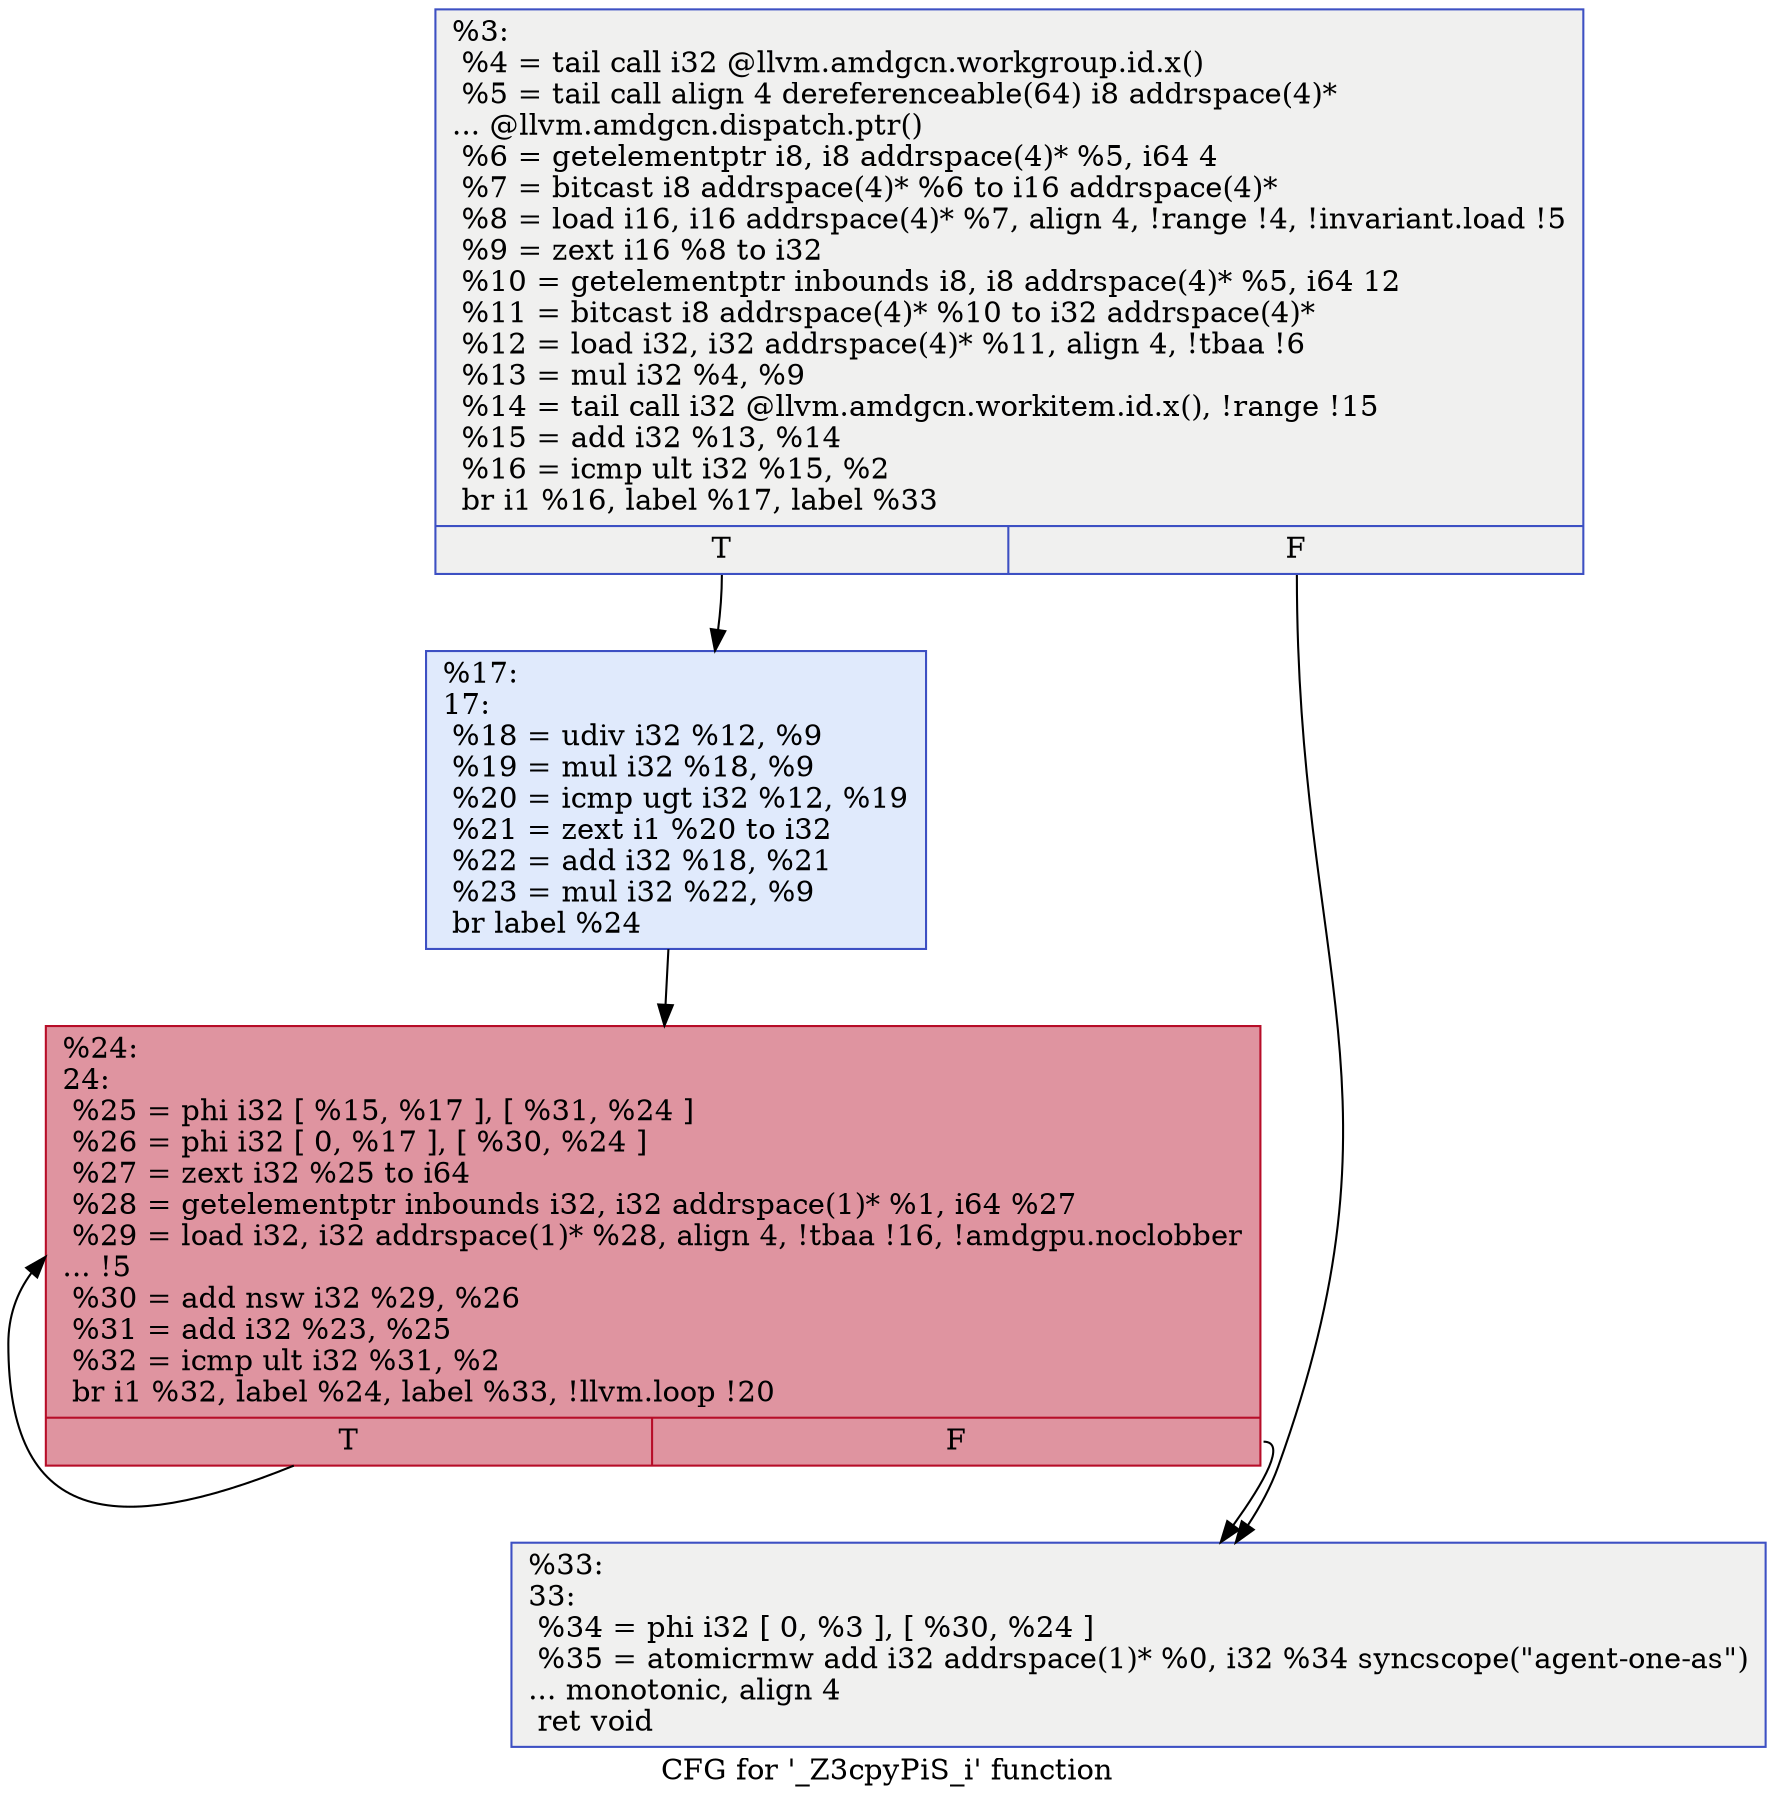 digraph "CFG for '_Z3cpyPiS_i' function" {
	label="CFG for '_Z3cpyPiS_i' function";

	Node0x5db43c0 [shape=record,color="#3d50c3ff", style=filled, fillcolor="#dedcdb70",label="{%3:\l  %4 = tail call i32 @llvm.amdgcn.workgroup.id.x()\l  %5 = tail call align 4 dereferenceable(64) i8 addrspace(4)*\l... @llvm.amdgcn.dispatch.ptr()\l  %6 = getelementptr i8, i8 addrspace(4)* %5, i64 4\l  %7 = bitcast i8 addrspace(4)* %6 to i16 addrspace(4)*\l  %8 = load i16, i16 addrspace(4)* %7, align 4, !range !4, !invariant.load !5\l  %9 = zext i16 %8 to i32\l  %10 = getelementptr inbounds i8, i8 addrspace(4)* %5, i64 12\l  %11 = bitcast i8 addrspace(4)* %10 to i32 addrspace(4)*\l  %12 = load i32, i32 addrspace(4)* %11, align 4, !tbaa !6\l  %13 = mul i32 %4, %9\l  %14 = tail call i32 @llvm.amdgcn.workitem.id.x(), !range !15\l  %15 = add i32 %13, %14\l  %16 = icmp ult i32 %15, %2\l  br i1 %16, label %17, label %33\l|{<s0>T|<s1>F}}"];
	Node0x5db43c0:s0 -> Node0x5db5d20;
	Node0x5db43c0:s1 -> Node0x5db66d0;
	Node0x5db5d20 [shape=record,color="#3d50c3ff", style=filled, fillcolor="#b9d0f970",label="{%17:\l17:                                               \l  %18 = udiv i32 %12, %9\l  %19 = mul i32 %18, %9\l  %20 = icmp ugt i32 %12, %19\l  %21 = zext i1 %20 to i32\l  %22 = add i32 %18, %21\l  %23 = mul i32 %22, %9\l  br label %24\l}"];
	Node0x5db5d20 -> Node0x5db6b50;
	Node0x5db6b50 [shape=record,color="#b70d28ff", style=filled, fillcolor="#b70d2870",label="{%24:\l24:                                               \l  %25 = phi i32 [ %15, %17 ], [ %31, %24 ]\l  %26 = phi i32 [ 0, %17 ], [ %30, %24 ]\l  %27 = zext i32 %25 to i64\l  %28 = getelementptr inbounds i32, i32 addrspace(1)* %1, i64 %27\l  %29 = load i32, i32 addrspace(1)* %28, align 4, !tbaa !16, !amdgpu.noclobber\l... !5\l  %30 = add nsw i32 %29, %26\l  %31 = add i32 %23, %25\l  %32 = icmp ult i32 %31, %2\l  br i1 %32, label %24, label %33, !llvm.loop !20\l|{<s0>T|<s1>F}}"];
	Node0x5db6b50:s0 -> Node0x5db6b50;
	Node0x5db6b50:s1 -> Node0x5db66d0;
	Node0x5db66d0 [shape=record,color="#3d50c3ff", style=filled, fillcolor="#dedcdb70",label="{%33:\l33:                                               \l  %34 = phi i32 [ 0, %3 ], [ %30, %24 ]\l  %35 = atomicrmw add i32 addrspace(1)* %0, i32 %34 syncscope(\"agent-one-as\")\l... monotonic, align 4\l  ret void\l}"];
}

